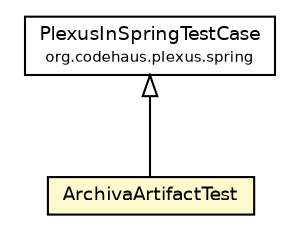 #!/usr/local/bin/dot
#
# Class diagram 
# Generated by UmlGraph version 4.6 (http://www.spinellis.gr/sw/umlgraph)
#

digraph G {
	edge [fontname="Helvetica",fontsize=10,labelfontname="Helvetica",labelfontsize=10];
	node [fontname="Helvetica",fontsize=10,shape=plaintext];
	// org.apache.maven.archiva.model.ArchivaArtifactTest
	c16095 [label=<<table border="0" cellborder="1" cellspacing="0" cellpadding="2" port="p" bgcolor="lemonChiffon" href="./ArchivaArtifactTest.html">
		<tr><td><table border="0" cellspacing="0" cellpadding="1">
			<tr><td> ArchivaArtifactTest </td></tr>
		</table></td></tr>
		</table>>, fontname="Helvetica", fontcolor="black", fontsize=9.0];
	//org.apache.maven.archiva.model.ArchivaArtifactTest extends org.codehaus.plexus.spring.PlexusInSpringTestCase
	c16279:p -> c16095:p [dir=back,arrowtail=empty];
	// org.codehaus.plexus.spring.PlexusInSpringTestCase
	c16279 [label=<<table border="0" cellborder="1" cellspacing="0" cellpadding="2" port="p" href="http://java.sun.com/j2se/1.4.2/docs/api/org/codehaus/plexus/spring/PlexusInSpringTestCase.html">
		<tr><td><table border="0" cellspacing="0" cellpadding="1">
			<tr><td> PlexusInSpringTestCase </td></tr>
			<tr><td><font point-size="7.0"> org.codehaus.plexus.spring </font></td></tr>
		</table></td></tr>
		</table>>, fontname="Helvetica", fontcolor="black", fontsize=9.0];
}

